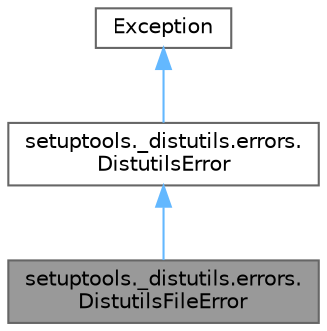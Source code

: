 digraph "setuptools._distutils.errors.DistutilsFileError"
{
 // LATEX_PDF_SIZE
  bgcolor="transparent";
  edge [fontname=Helvetica,fontsize=10,labelfontname=Helvetica,labelfontsize=10];
  node [fontname=Helvetica,fontsize=10,shape=box,height=0.2,width=0.4];
  Node1 [id="Node000001",label="setuptools._distutils.errors.\lDistutilsFileError",height=0.2,width=0.4,color="gray40", fillcolor="grey60", style="filled", fontcolor="black",tooltip=" "];
  Node2 -> Node1 [id="edge1_Node000001_Node000002",dir="back",color="steelblue1",style="solid",tooltip=" "];
  Node2 [id="Node000002",label="setuptools._distutils.errors.\lDistutilsError",height=0.2,width=0.4,color="gray40", fillcolor="white", style="filled",URL="$classsetuptools_1_1__distutils_1_1errors_1_1_distutils_error.html",tooltip=" "];
  Node3 -> Node2 [id="edge2_Node000002_Node000003",dir="back",color="steelblue1",style="solid",tooltip=" "];
  Node3 [id="Node000003",label="Exception",height=0.2,width=0.4,color="gray40", fillcolor="white", style="filled",tooltip=" "];
}
